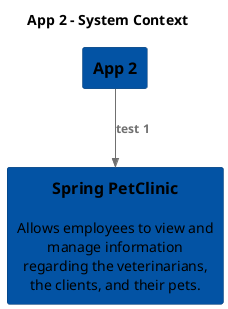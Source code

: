 @startuml
set separator none
title App 2 - System Context

top to bottom direction

!include <C4/C4>
!include <C4/C4_Context>

AddElementTag("Software System", $bgColor="#0353a4", $borderColor="#023a72", $fontColor="#000000", $sprite="", $shadowing="", $borderStyle="solid")

AddRelTag("Relationship", $textColor="#707070", $lineColor="#707070", $lineStyle = "")

System(App2, "App 2", $descr="", $tags="Software System", $link="")
System(SpringPetClinic, "Spring PetClinic", $descr="Allows employees to view and manage information regarding the veterinarians, the clients, and their pets.", $tags="Software System", $link="")

Rel(App2, SpringPetClinic, "test 1", $techn="", $tags="Relationship", $link="")

hide stereotypes
@enduml
